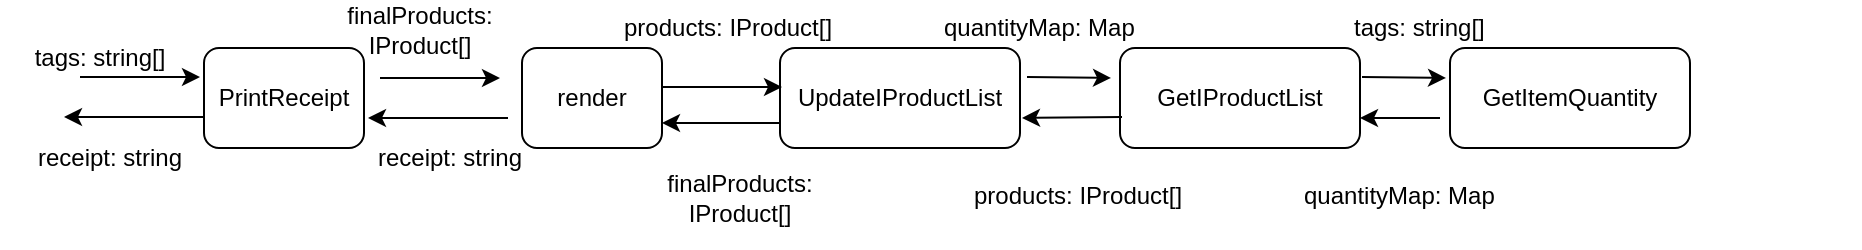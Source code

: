 <mxfile version="24.8.3">
  <diagram name="第 1 页" id="Oe9JS8kZmVAc35WrgEiS">
    <mxGraphModel dx="1613" dy="469" grid="1" gridSize="10" guides="1" tooltips="1" connect="1" arrows="1" fold="1" page="1" pageScale="1" pageWidth="827" pageHeight="1169" math="0" shadow="0">
      <root>
        <mxCell id="0" />
        <mxCell id="1" parent="0" />
        <mxCell id="GgyNxfdcmAtKL3Vhvin6-1" value="UpdateIProductList" style="rounded=1;whiteSpace=wrap;html=1;" vertex="1" parent="1">
          <mxGeometry x="290" y="150" width="120" height="50" as="geometry" />
        </mxCell>
        <mxCell id="GgyNxfdcmAtKL3Vhvin6-2" value="GetIProductList" style="rounded=1;whiteSpace=wrap;html=1;" vertex="1" parent="1">
          <mxGeometry x="460" y="150" width="120" height="50" as="geometry" />
        </mxCell>
        <mxCell id="GgyNxfdcmAtKL3Vhvin6-3" value="GetItemQuantity" style="rounded=1;whiteSpace=wrap;html=1;" vertex="1" parent="1">
          <mxGeometry x="625" y="150" width="120" height="50" as="geometry" />
        </mxCell>
        <mxCell id="GgyNxfdcmAtKL3Vhvin6-4" value="PrintReceipt" style="rounded=1;whiteSpace=wrap;html=1;" vertex="1" parent="1">
          <mxGeometry x="2" y="150" width="80" height="50" as="geometry" />
        </mxCell>
        <mxCell id="GgyNxfdcmAtKL3Vhvin6-5" value="render" style="rounded=1;whiteSpace=wrap;html=1;" vertex="1" parent="1">
          <mxGeometry x="161" y="150" width="70" height="50" as="geometry" />
        </mxCell>
        <mxCell id="GgyNxfdcmAtKL3Vhvin6-6" value="" style="endArrow=classic;html=1;rounded=0;" edge="1" parent="1">
          <mxGeometry width="50" height="50" relative="1" as="geometry">
            <mxPoint x="90" y="165" as="sourcePoint" />
            <mxPoint x="150" y="165" as="targetPoint" />
          </mxGeometry>
        </mxCell>
        <mxCell id="GgyNxfdcmAtKL3Vhvin6-7" value="" style="endArrow=classic;html=1;rounded=0;exitX=0;exitY=0.75;exitDx=0;exitDy=0;entryX=1;entryY=0.75;entryDx=0;entryDy=0;" edge="1" parent="1" source="GgyNxfdcmAtKL3Vhvin6-1" target="GgyNxfdcmAtKL3Vhvin6-5">
          <mxGeometry width="50" height="50" relative="1" as="geometry">
            <mxPoint x="281" y="190.5" as="sourcePoint" />
            <mxPoint x="231" y="190" as="targetPoint" />
          </mxGeometry>
        </mxCell>
        <mxCell id="GgyNxfdcmAtKL3Vhvin6-8" value="" style="endArrow=classic;html=1;rounded=0;" edge="1" parent="1">
          <mxGeometry width="50" height="50" relative="1" as="geometry">
            <mxPoint x="231" y="169.5" as="sourcePoint" />
            <mxPoint x="291" y="169.5" as="targetPoint" />
          </mxGeometry>
        </mxCell>
        <mxCell id="GgyNxfdcmAtKL3Vhvin6-9" value="" style="endArrow=classic;html=1;rounded=0;" edge="1" parent="1">
          <mxGeometry width="50" height="50" relative="1" as="geometry">
            <mxPoint x="154" y="185" as="sourcePoint" />
            <mxPoint x="84" y="185" as="targetPoint" />
          </mxGeometry>
        </mxCell>
        <mxCell id="GgyNxfdcmAtKL3Vhvin6-10" value="" style="endArrow=classic;html=1;rounded=0;" edge="1" parent="1">
          <mxGeometry width="50" height="50" relative="1" as="geometry">
            <mxPoint x="413.5" y="164.5" as="sourcePoint" />
            <mxPoint x="455.5" y="165" as="targetPoint" />
          </mxGeometry>
        </mxCell>
        <mxCell id="GgyNxfdcmAtKL3Vhvin6-11" value="" style="endArrow=classic;html=1;rounded=0;" edge="1" parent="1">
          <mxGeometry width="50" height="50" relative="1" as="geometry">
            <mxPoint x="461" y="184.5" as="sourcePoint" />
            <mxPoint x="411" y="185" as="targetPoint" />
          </mxGeometry>
        </mxCell>
        <mxCell id="GgyNxfdcmAtKL3Vhvin6-12" value="" style="endArrow=classic;html=1;rounded=0;" edge="1" parent="1">
          <mxGeometry width="50" height="50" relative="1" as="geometry">
            <mxPoint x="581" y="164.5" as="sourcePoint" />
            <mxPoint x="623" y="165" as="targetPoint" />
          </mxGeometry>
        </mxCell>
        <mxCell id="GgyNxfdcmAtKL3Vhvin6-13" value="" style="endArrow=classic;html=1;rounded=0;" edge="1" parent="1">
          <mxGeometry width="50" height="50" relative="1" as="geometry">
            <mxPoint x="620" y="185" as="sourcePoint" />
            <mxPoint x="580" y="185" as="targetPoint" />
          </mxGeometry>
        </mxCell>
        <mxCell id="GgyNxfdcmAtKL3Vhvin6-14" value="" style="endArrow=classic;html=1;rounded=0;" edge="1" parent="1">
          <mxGeometry width="50" height="50" relative="1" as="geometry">
            <mxPoint x="-60" y="164.5" as="sourcePoint" />
            <mxPoint y="164.5" as="targetPoint" />
          </mxGeometry>
        </mxCell>
        <mxCell id="GgyNxfdcmAtKL3Vhvin6-15" value="" style="endArrow=classic;html=1;rounded=0;" edge="1" parent="1">
          <mxGeometry width="50" height="50" relative="1" as="geometry">
            <mxPoint x="2" y="184.5" as="sourcePoint" />
            <mxPoint x="-68" y="184.5" as="targetPoint" />
          </mxGeometry>
        </mxCell>
        <mxCell id="GgyNxfdcmAtKL3Vhvin6-16" value="tags: string[]" style="text;strokeColor=none;align=center;fillColor=none;html=1;verticalAlign=middle;whiteSpace=wrap;rounded=0;" vertex="1" parent="1">
          <mxGeometry x="-90" y="140" width="80" height="30" as="geometry" />
        </mxCell>
        <mxCell id="GgyNxfdcmAtKL3Vhvin6-17" value="receipt: string" style="text;strokeColor=none;align=center;fillColor=none;html=1;verticalAlign=middle;whiteSpace=wrap;rounded=0;" vertex="1" parent="1">
          <mxGeometry x="-100" y="190" width="110" height="30" as="geometry" />
        </mxCell>
        <mxCell id="GgyNxfdcmAtKL3Vhvin6-18" value="finalProducts: IProduct[]" style="text;strokeColor=none;align=center;fillColor=none;html=1;verticalAlign=middle;whiteSpace=wrap;rounded=0;" vertex="1" parent="1">
          <mxGeometry x="70" y="126" width="80" height="30" as="geometry" />
        </mxCell>
        <mxCell id="GgyNxfdcmAtKL3Vhvin6-19" value="receipt: string" style="text;strokeColor=none;align=center;fillColor=none;html=1;verticalAlign=middle;whiteSpace=wrap;rounded=0;" vertex="1" parent="1">
          <mxGeometry x="70" y="190" width="110" height="30" as="geometry" />
        </mxCell>
        <mxCell id="GgyNxfdcmAtKL3Vhvin6-20" value="products: IProduct[]" style="text;whiteSpace=wrap;html=1;" vertex="1" parent="1">
          <mxGeometry x="210" y="126" width="190" height="40" as="geometry" />
        </mxCell>
        <mxCell id="GgyNxfdcmAtKL3Vhvin6-21" value="finalProducts: IProduct[]" style="text;strokeColor=none;align=center;fillColor=none;html=1;verticalAlign=middle;whiteSpace=wrap;rounded=0;" vertex="1" parent="1">
          <mxGeometry x="230" y="210" width="80" height="30" as="geometry" />
        </mxCell>
        <mxCell id="GgyNxfdcmAtKL3Vhvin6-22" value="products: IProduct[]" style="text;whiteSpace=wrap;html=1;" vertex="1" parent="1">
          <mxGeometry x="385" y="210" width="190" height="40" as="geometry" />
        </mxCell>
        <mxCell id="GgyNxfdcmAtKL3Vhvin6-23" value="quantityMap: Map&lt;string, number&gt;" style="text;whiteSpace=wrap;html=1;" vertex="1" parent="1">
          <mxGeometry x="370" y="126" width="280" height="40" as="geometry" />
        </mxCell>
        <mxCell id="GgyNxfdcmAtKL3Vhvin6-24" value="quantityMap: Map&lt;string, number&gt;" style="text;whiteSpace=wrap;html=1;" vertex="1" parent="1">
          <mxGeometry x="550" y="210" width="280" height="40" as="geometry" />
        </mxCell>
        <mxCell id="GgyNxfdcmAtKL3Vhvin6-25" value="tags: string[]" style="text;whiteSpace=wrap;html=1;" vertex="1" parent="1">
          <mxGeometry x="575" y="126" width="140" height="40" as="geometry" />
        </mxCell>
      </root>
    </mxGraphModel>
  </diagram>
</mxfile>

